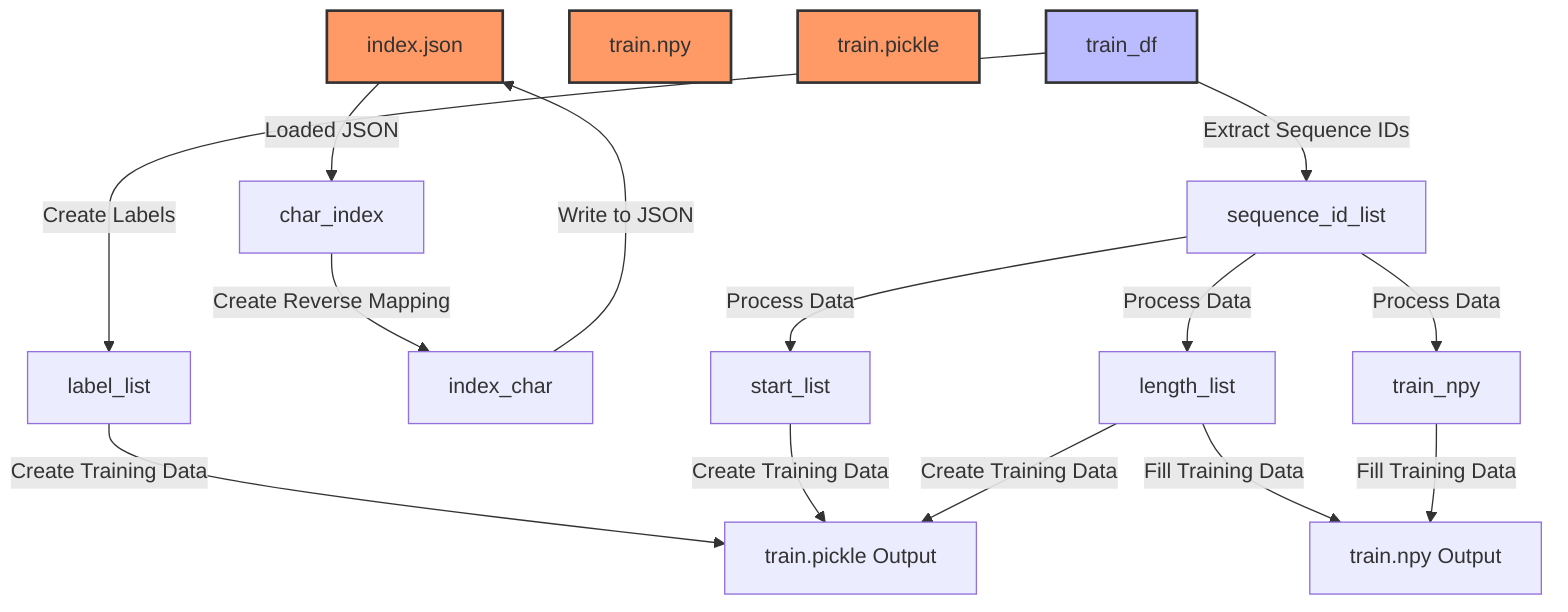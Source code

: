 flowchart TD
    %% Data Sources
    A["index.json"]:::data_source -->|Loaded JSON| B["char_index"]
    C["train.npy"]:::data_source 
    D["train.pickle"]:::data_source
    
    %% Data Variables
    E["train_df"]:::variable -->|Extract Sequence IDs| F["sequence_id_list"]
    E -->|Create Labels| G["label_list"]
    B -->|Create Reverse Mapping| H["index_char"]
    F -->|Process Data| I["start_list"] & J["length_list"] & K["train_npy"]

    %% Data Processing and Output
    J & K -->|Fill Training Data| L["train.npy Output"]
    G & I & J -->|Create Training Data| M["train.pickle Output"]
    H -->|Write to JSON| A
    
    %% Style Declarations
    classDef data_source fill:#f96,stroke:#333,stroke-width:2;
    classDef variable fill:#bbf,stroke:#333,stroke-width:2;